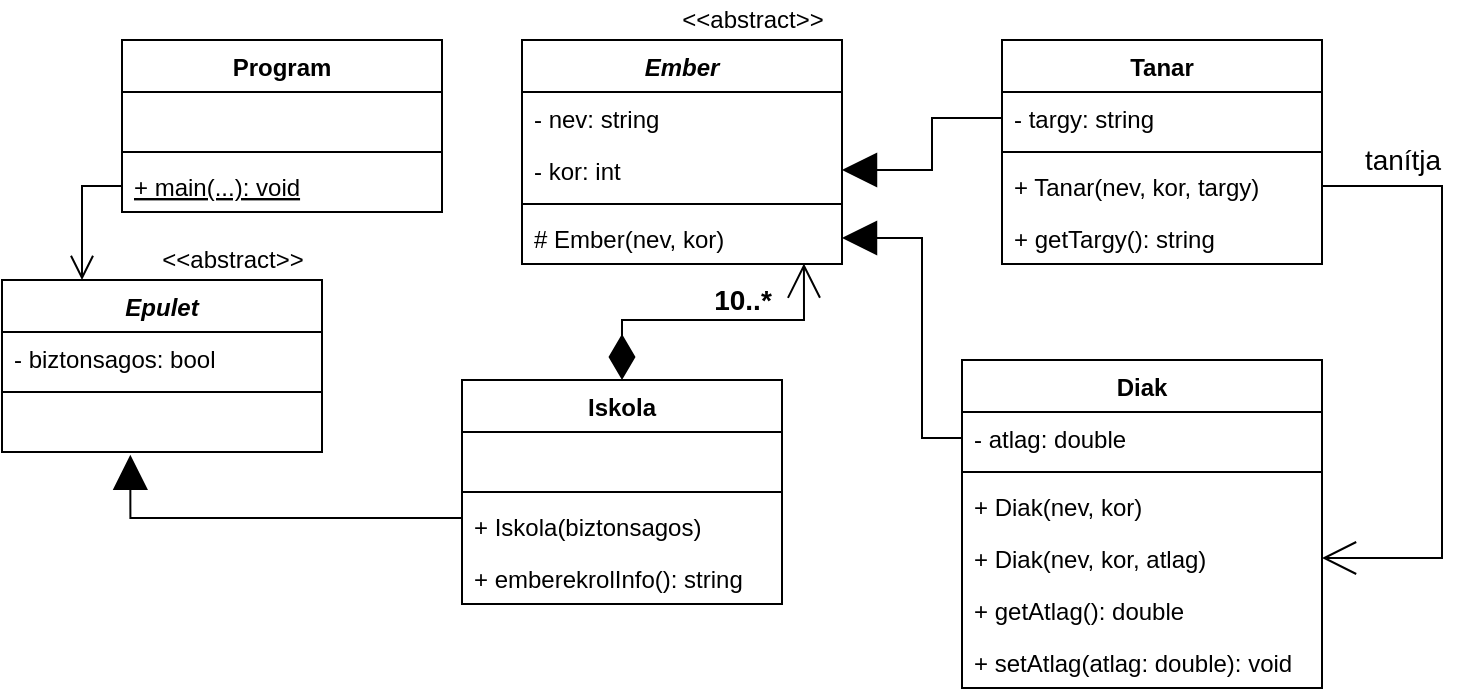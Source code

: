 <mxfile version="15.9.1" type="device"><diagram id="MPCUXMMS1U3ueS7Q7gaP" name="Page-1"><mxGraphModel dx="569" dy="295" grid="1" gridSize="10" guides="1" tooltips="1" connect="1" arrows="1" fold="1" page="1" pageScale="1" pageWidth="827" pageHeight="1169" math="0" shadow="0"><root><mxCell id="0"/><mxCell id="1" parent="0"/><mxCell id="KHa3YeFUDqLG3Qiptsdl-1" value="Epulet" style="swimlane;fontStyle=3;align=center;verticalAlign=top;childLayout=stackLayout;horizontal=1;startSize=26;horizontalStack=0;resizeParent=1;resizeParentMax=0;resizeLast=0;collapsible=1;marginBottom=0;" parent="1" vertex="1"><mxGeometry x="60" y="160" width="160" height="86" as="geometry"/></mxCell><mxCell id="KHa3YeFUDqLG3Qiptsdl-2" value="- biztonsagos: bool" style="text;strokeColor=none;fillColor=none;align=left;verticalAlign=top;spacingLeft=4;spacingRight=4;overflow=hidden;rotatable=0;points=[[0,0.5],[1,0.5]];portConstraint=eastwest;" parent="KHa3YeFUDqLG3Qiptsdl-1" vertex="1"><mxGeometry y="26" width="160" height="26" as="geometry"/></mxCell><mxCell id="KHa3YeFUDqLG3Qiptsdl-3" value="" style="line;strokeWidth=1;fillColor=none;align=left;verticalAlign=middle;spacingTop=-1;spacingLeft=3;spacingRight=3;rotatable=0;labelPosition=right;points=[];portConstraint=eastwest;" parent="KHa3YeFUDqLG3Qiptsdl-1" vertex="1"><mxGeometry y="52" width="160" height="8" as="geometry"/></mxCell><mxCell id="KHa3YeFUDqLG3Qiptsdl-4" value=" " style="text;strokeColor=none;fillColor=none;align=left;verticalAlign=top;spacingLeft=4;spacingRight=4;overflow=hidden;rotatable=0;points=[[0,0.5],[1,0.5]];portConstraint=eastwest;" parent="KHa3YeFUDqLG3Qiptsdl-1" vertex="1"><mxGeometry y="60" width="160" height="26" as="geometry"/></mxCell><mxCell id="KHa3YeFUDqLG3Qiptsdl-5" value="&amp;lt;&amp;lt;abstract&amp;gt;&amp;gt;" style="text;html=1;align=center;verticalAlign=middle;resizable=0;points=[];autosize=1;strokeColor=none;fillColor=none;" parent="1" vertex="1"><mxGeometry x="130" y="140" width="90" height="20" as="geometry"/></mxCell><mxCell id="KHa3YeFUDqLG3Qiptsdl-33" style="edgeStyle=orthogonalEdgeStyle;rounded=0;orthogonalLoop=1;jettySize=auto;html=1;exitX=0.5;exitY=0;exitDx=0;exitDy=0;entryX=0.881;entryY=0.992;entryDx=0;entryDy=0;entryPerimeter=0;endArrow=open;endFill=0;endSize=15;startArrow=diamondThin;startFill=1;startSize=20;" parent="1" source="KHa3YeFUDqLG3Qiptsdl-6" target="KHa3YeFUDqLG3Qiptsdl-15" edge="1"><mxGeometry relative="1" as="geometry"/></mxCell><mxCell id="KHa3YeFUDqLG3Qiptsdl-6" value="Iskola" style="swimlane;fontStyle=1;align=center;verticalAlign=top;childLayout=stackLayout;horizontal=1;startSize=26;horizontalStack=0;resizeParent=1;resizeParentMax=0;resizeLast=0;collapsible=1;marginBottom=0;" parent="1" vertex="1"><mxGeometry x="290" y="210" width="160" height="112" as="geometry"/></mxCell><mxCell id="KHa3YeFUDqLG3Qiptsdl-7" value=" " style="text;strokeColor=none;fillColor=none;align=left;verticalAlign=top;spacingLeft=4;spacingRight=4;overflow=hidden;rotatable=0;points=[[0,0.5],[1,0.5]];portConstraint=eastwest;" parent="KHa3YeFUDqLG3Qiptsdl-6" vertex="1"><mxGeometry y="26" width="160" height="26" as="geometry"/></mxCell><mxCell id="KHa3YeFUDqLG3Qiptsdl-8" value="" style="line;strokeWidth=1;fillColor=none;align=left;verticalAlign=middle;spacingTop=-1;spacingLeft=3;spacingRight=3;rotatable=0;labelPosition=right;points=[];portConstraint=eastwest;" parent="KHa3YeFUDqLG3Qiptsdl-6" vertex="1"><mxGeometry y="52" width="160" height="8" as="geometry"/></mxCell><mxCell id="KHa3YeFUDqLG3Qiptsdl-9" value="+ Iskola(biztonsagos)" style="text;strokeColor=none;fillColor=none;align=left;verticalAlign=top;spacingLeft=4;spacingRight=4;overflow=hidden;rotatable=0;points=[[0,0.5],[1,0.5]];portConstraint=eastwest;" parent="KHa3YeFUDqLG3Qiptsdl-6" vertex="1"><mxGeometry y="60" width="160" height="26" as="geometry"/></mxCell><mxCell id="KHa3YeFUDqLG3Qiptsdl-10" value="+ emberekrolInfo(): string" style="text;strokeColor=none;fillColor=none;align=left;verticalAlign=top;spacingLeft=4;spacingRight=4;overflow=hidden;rotatable=0;points=[[0,0.5],[1,0.5]];portConstraint=eastwest;" parent="KHa3YeFUDqLG3Qiptsdl-6" vertex="1"><mxGeometry y="86" width="160" height="26" as="geometry"/></mxCell><mxCell id="KHa3YeFUDqLG3Qiptsdl-12" value="Ember" style="swimlane;fontStyle=3;align=center;verticalAlign=top;childLayout=stackLayout;horizontal=1;startSize=26;horizontalStack=0;resizeParent=1;resizeParentMax=0;resizeLast=0;collapsible=1;marginBottom=0;" parent="1" vertex="1"><mxGeometry x="320" y="40" width="160" height="112" as="geometry"/></mxCell><mxCell id="KHa3YeFUDqLG3Qiptsdl-13" value="- nev: string" style="text;strokeColor=none;fillColor=none;align=left;verticalAlign=top;spacingLeft=4;spacingRight=4;overflow=hidden;rotatable=0;points=[[0,0.5],[1,0.5]];portConstraint=eastwest;" parent="KHa3YeFUDqLG3Qiptsdl-12" vertex="1"><mxGeometry y="26" width="160" height="26" as="geometry"/></mxCell><mxCell id="KHa3YeFUDqLG3Qiptsdl-16" value="- kor: int" style="text;strokeColor=none;fillColor=none;align=left;verticalAlign=top;spacingLeft=4;spacingRight=4;overflow=hidden;rotatable=0;points=[[0,0.5],[1,0.5]];portConstraint=eastwest;" parent="KHa3YeFUDqLG3Qiptsdl-12" vertex="1"><mxGeometry y="52" width="160" height="26" as="geometry"/></mxCell><mxCell id="KHa3YeFUDqLG3Qiptsdl-14" value="" style="line;strokeWidth=1;fillColor=none;align=left;verticalAlign=middle;spacingTop=-1;spacingLeft=3;spacingRight=3;rotatable=0;labelPosition=right;points=[];portConstraint=eastwest;" parent="KHa3YeFUDqLG3Qiptsdl-12" vertex="1"><mxGeometry y="78" width="160" height="8" as="geometry"/></mxCell><mxCell id="KHa3YeFUDqLG3Qiptsdl-15" value="# Ember(nev, kor)" style="text;strokeColor=none;fillColor=none;align=left;verticalAlign=top;spacingLeft=4;spacingRight=4;overflow=hidden;rotatable=0;points=[[0,0.5],[1,0.5]];portConstraint=eastwest;" parent="KHa3YeFUDqLG3Qiptsdl-12" vertex="1"><mxGeometry y="86" width="160" height="26" as="geometry"/></mxCell><mxCell id="KHa3YeFUDqLG3Qiptsdl-17" value="Tanar" style="swimlane;fontStyle=1;align=center;verticalAlign=top;childLayout=stackLayout;horizontal=1;startSize=26;horizontalStack=0;resizeParent=1;resizeParentMax=0;resizeLast=0;collapsible=1;marginBottom=0;" parent="1" vertex="1"><mxGeometry x="560" y="40" width="160" height="112" as="geometry"/></mxCell><mxCell id="KHa3YeFUDqLG3Qiptsdl-18" value="- targy: string" style="text;strokeColor=none;fillColor=none;align=left;verticalAlign=top;spacingLeft=4;spacingRight=4;overflow=hidden;rotatable=0;points=[[0,0.5],[1,0.5]];portConstraint=eastwest;" parent="KHa3YeFUDqLG3Qiptsdl-17" vertex="1"><mxGeometry y="26" width="160" height="26" as="geometry"/></mxCell><mxCell id="KHa3YeFUDqLG3Qiptsdl-19" value="" style="line;strokeWidth=1;fillColor=none;align=left;verticalAlign=middle;spacingTop=-1;spacingLeft=3;spacingRight=3;rotatable=0;labelPosition=right;points=[];portConstraint=eastwest;" parent="KHa3YeFUDqLG3Qiptsdl-17" vertex="1"><mxGeometry y="52" width="160" height="8" as="geometry"/></mxCell><mxCell id="KHa3YeFUDqLG3Qiptsdl-20" value="+ Tanar(nev, kor, targy)" style="text;strokeColor=none;fillColor=none;align=left;verticalAlign=top;spacingLeft=4;spacingRight=4;overflow=hidden;rotatable=0;points=[[0,0.5],[1,0.5]];portConstraint=eastwest;" parent="KHa3YeFUDqLG3Qiptsdl-17" vertex="1"><mxGeometry y="60" width="160" height="26" as="geometry"/></mxCell><mxCell id="KHa3YeFUDqLG3Qiptsdl-22" value="+ getTargy(): string" style="text;strokeColor=none;fillColor=none;align=left;verticalAlign=top;spacingLeft=4;spacingRight=4;overflow=hidden;rotatable=0;points=[[0,0.5],[1,0.5]];portConstraint=eastwest;" parent="KHa3YeFUDqLG3Qiptsdl-17" vertex="1"><mxGeometry y="86" width="160" height="26" as="geometry"/></mxCell><mxCell id="KHa3YeFUDqLG3Qiptsdl-21" value="&amp;lt;&amp;lt;abstract&amp;gt;&amp;gt;" style="text;html=1;align=center;verticalAlign=middle;resizable=0;points=[];autosize=1;strokeColor=none;fillColor=none;" parent="1" vertex="1"><mxGeometry x="390" y="20" width="90" height="20" as="geometry"/></mxCell><mxCell id="KHa3YeFUDqLG3Qiptsdl-32" style="edgeStyle=orthogonalEdgeStyle;rounded=0;orthogonalLoop=1;jettySize=auto;html=1;exitX=0;exitY=0.5;exitDx=0;exitDy=0;entryX=1;entryY=0.5;entryDx=0;entryDy=0;endArrow=block;endFill=1;endSize=15;" parent="1" source="KHa3YeFUDqLG3Qiptsdl-24" target="KHa3YeFUDqLG3Qiptsdl-15" edge="1"><mxGeometry relative="1" as="geometry"><Array as="points"><mxPoint x="520" y="239"/><mxPoint x="520" y="139"/></Array></mxGeometry></mxCell><mxCell id="KHa3YeFUDqLG3Qiptsdl-23" value="Diak" style="swimlane;fontStyle=1;align=center;verticalAlign=top;childLayout=stackLayout;horizontal=1;startSize=26;horizontalStack=0;resizeParent=1;resizeParentMax=0;resizeLast=0;collapsible=1;marginBottom=0;" parent="1" vertex="1"><mxGeometry x="540" y="200" width="180" height="164" as="geometry"/></mxCell><mxCell id="KHa3YeFUDqLG3Qiptsdl-24" value="- atlag: double" style="text;strokeColor=none;fillColor=none;align=left;verticalAlign=top;spacingLeft=4;spacingRight=4;overflow=hidden;rotatable=0;points=[[0,0.5],[1,0.5]];portConstraint=eastwest;" parent="KHa3YeFUDqLG3Qiptsdl-23" vertex="1"><mxGeometry y="26" width="180" height="26" as="geometry"/></mxCell><mxCell id="KHa3YeFUDqLG3Qiptsdl-25" value="" style="line;strokeWidth=1;fillColor=none;align=left;verticalAlign=middle;spacingTop=-1;spacingLeft=3;spacingRight=3;rotatable=0;labelPosition=right;points=[];portConstraint=eastwest;" parent="KHa3YeFUDqLG3Qiptsdl-23" vertex="1"><mxGeometry y="52" width="180" height="8" as="geometry"/></mxCell><mxCell id="KHa3YeFUDqLG3Qiptsdl-26" value="+ Diak(nev, kor)" style="text;strokeColor=none;fillColor=none;align=left;verticalAlign=top;spacingLeft=4;spacingRight=4;overflow=hidden;rotatable=0;points=[[0,0.5],[1,0.5]];portConstraint=eastwest;" parent="KHa3YeFUDqLG3Qiptsdl-23" vertex="1"><mxGeometry y="60" width="180" height="26" as="geometry"/></mxCell><mxCell id="KHa3YeFUDqLG3Qiptsdl-27" value="+ Diak(nev, kor, atlag)" style="text;strokeColor=none;fillColor=none;align=left;verticalAlign=top;spacingLeft=4;spacingRight=4;overflow=hidden;rotatable=0;points=[[0,0.5],[1,0.5]];portConstraint=eastwest;" parent="KHa3YeFUDqLG3Qiptsdl-23" vertex="1"><mxGeometry y="86" width="180" height="26" as="geometry"/></mxCell><mxCell id="KHa3YeFUDqLG3Qiptsdl-28" value="+ getAtlag(): double" style="text;strokeColor=none;fillColor=none;align=left;verticalAlign=top;spacingLeft=4;spacingRight=4;overflow=hidden;rotatable=0;points=[[0,0.5],[1,0.5]];portConstraint=eastwest;" parent="KHa3YeFUDqLG3Qiptsdl-23" vertex="1"><mxGeometry y="112" width="180" height="26" as="geometry"/></mxCell><mxCell id="KHa3YeFUDqLG3Qiptsdl-29" value="+ setAtlag(atlag: double): void" style="text;strokeColor=none;fillColor=none;align=left;verticalAlign=top;spacingLeft=4;spacingRight=4;overflow=hidden;rotatable=0;points=[[0,0.5],[1,0.5]];portConstraint=eastwest;" parent="KHa3YeFUDqLG3Qiptsdl-23" vertex="1"><mxGeometry y="138" width="180" height="26" as="geometry"/></mxCell><mxCell id="KHa3YeFUDqLG3Qiptsdl-30" style="edgeStyle=orthogonalEdgeStyle;rounded=0;orthogonalLoop=1;jettySize=auto;html=1;exitX=0;exitY=0.5;exitDx=0;exitDy=0;entryX=0.401;entryY=1.054;entryDx=0;entryDy=0;endArrow=block;endFill=1;endSize=15;entryPerimeter=0;" parent="1" source="KHa3YeFUDqLG3Qiptsdl-7" target="KHa3YeFUDqLG3Qiptsdl-4" edge="1"><mxGeometry relative="1" as="geometry"><Array as="points"><mxPoint x="124" y="279"/></Array></mxGeometry></mxCell><mxCell id="KHa3YeFUDqLG3Qiptsdl-31" style="edgeStyle=orthogonalEdgeStyle;rounded=0;orthogonalLoop=1;jettySize=auto;html=1;exitX=0;exitY=0.5;exitDx=0;exitDy=0;entryX=1;entryY=0.5;entryDx=0;entryDy=0;endArrow=block;endFill=1;endSize=15;" parent="1" source="KHa3YeFUDqLG3Qiptsdl-18" target="KHa3YeFUDqLG3Qiptsdl-16" edge="1"><mxGeometry relative="1" as="geometry"/></mxCell><mxCell id="KHa3YeFUDqLG3Qiptsdl-34" value="10..*" style="text;html=1;align=center;verticalAlign=middle;resizable=0;points=[];autosize=1;strokeColor=none;fillColor=none;fontSize=14;fontStyle=1" parent="1" vertex="1"><mxGeometry x="410" y="160" width="40" height="20" as="geometry"/></mxCell><mxCell id="KHa3YeFUDqLG3Qiptsdl-35" style="edgeStyle=orthogonalEdgeStyle;rounded=0;orthogonalLoop=1;jettySize=auto;html=1;exitX=1;exitY=0.5;exitDx=0;exitDy=0;fontSize=14;startArrow=none;startFill=0;endArrow=open;endFill=0;startSize=20;endSize=15;" parent="1" source="KHa3YeFUDqLG3Qiptsdl-20" target="KHa3YeFUDqLG3Qiptsdl-27" edge="1"><mxGeometry relative="1" as="geometry"><Array as="points"><mxPoint x="780" y="113"/><mxPoint x="780" y="299"/></Array></mxGeometry></mxCell><mxCell id="KHa3YeFUDqLG3Qiptsdl-36" value="tanítja" style="text;html=1;align=center;verticalAlign=middle;resizable=0;points=[];autosize=1;strokeColor=none;fillColor=none;fontSize=14;" parent="1" vertex="1"><mxGeometry x="735" y="90" width="50" height="20" as="geometry"/></mxCell><mxCell id="NYb3NMGNGEYZDsPv2-vU-1" value="Program" style="swimlane;fontStyle=1;align=center;verticalAlign=top;childLayout=stackLayout;horizontal=1;startSize=26;horizontalStack=0;resizeParent=1;resizeParentMax=0;resizeLast=0;collapsible=1;marginBottom=0;" vertex="1" parent="1"><mxGeometry x="120" y="40" width="160" height="86" as="geometry"/></mxCell><mxCell id="NYb3NMGNGEYZDsPv2-vU-2" value=" " style="text;strokeColor=none;fillColor=none;align=left;verticalAlign=top;spacingLeft=4;spacingRight=4;overflow=hidden;rotatable=0;points=[[0,0.5],[1,0.5]];portConstraint=eastwest;" vertex="1" parent="NYb3NMGNGEYZDsPv2-vU-1"><mxGeometry y="26" width="160" height="26" as="geometry"/></mxCell><mxCell id="NYb3NMGNGEYZDsPv2-vU-3" value="" style="line;strokeWidth=1;fillColor=none;align=left;verticalAlign=middle;spacingTop=-1;spacingLeft=3;spacingRight=3;rotatable=0;labelPosition=right;points=[];portConstraint=eastwest;" vertex="1" parent="NYb3NMGNGEYZDsPv2-vU-1"><mxGeometry y="52" width="160" height="8" as="geometry"/></mxCell><mxCell id="NYb3NMGNGEYZDsPv2-vU-4" value="+ main(...): void" style="text;strokeColor=none;fillColor=none;align=left;verticalAlign=top;spacingLeft=4;spacingRight=4;overflow=hidden;rotatable=0;points=[[0,0.5],[1,0.5]];portConstraint=eastwest;fontStyle=4" vertex="1" parent="NYb3NMGNGEYZDsPv2-vU-1"><mxGeometry y="60" width="160" height="26" as="geometry"/></mxCell><mxCell id="NYb3NMGNGEYZDsPv2-vU-6" style="edgeStyle=orthogonalEdgeStyle;rounded=0;orthogonalLoop=1;jettySize=auto;html=1;exitX=0;exitY=0.5;exitDx=0;exitDy=0;entryX=0.25;entryY=0;entryDx=0;entryDy=0;endArrow=open;endFill=0;endSize=10;" edge="1" parent="1" source="NYb3NMGNGEYZDsPv2-vU-4" target="KHa3YeFUDqLG3Qiptsdl-1"><mxGeometry relative="1" as="geometry"/></mxCell></root></mxGraphModel></diagram></mxfile>